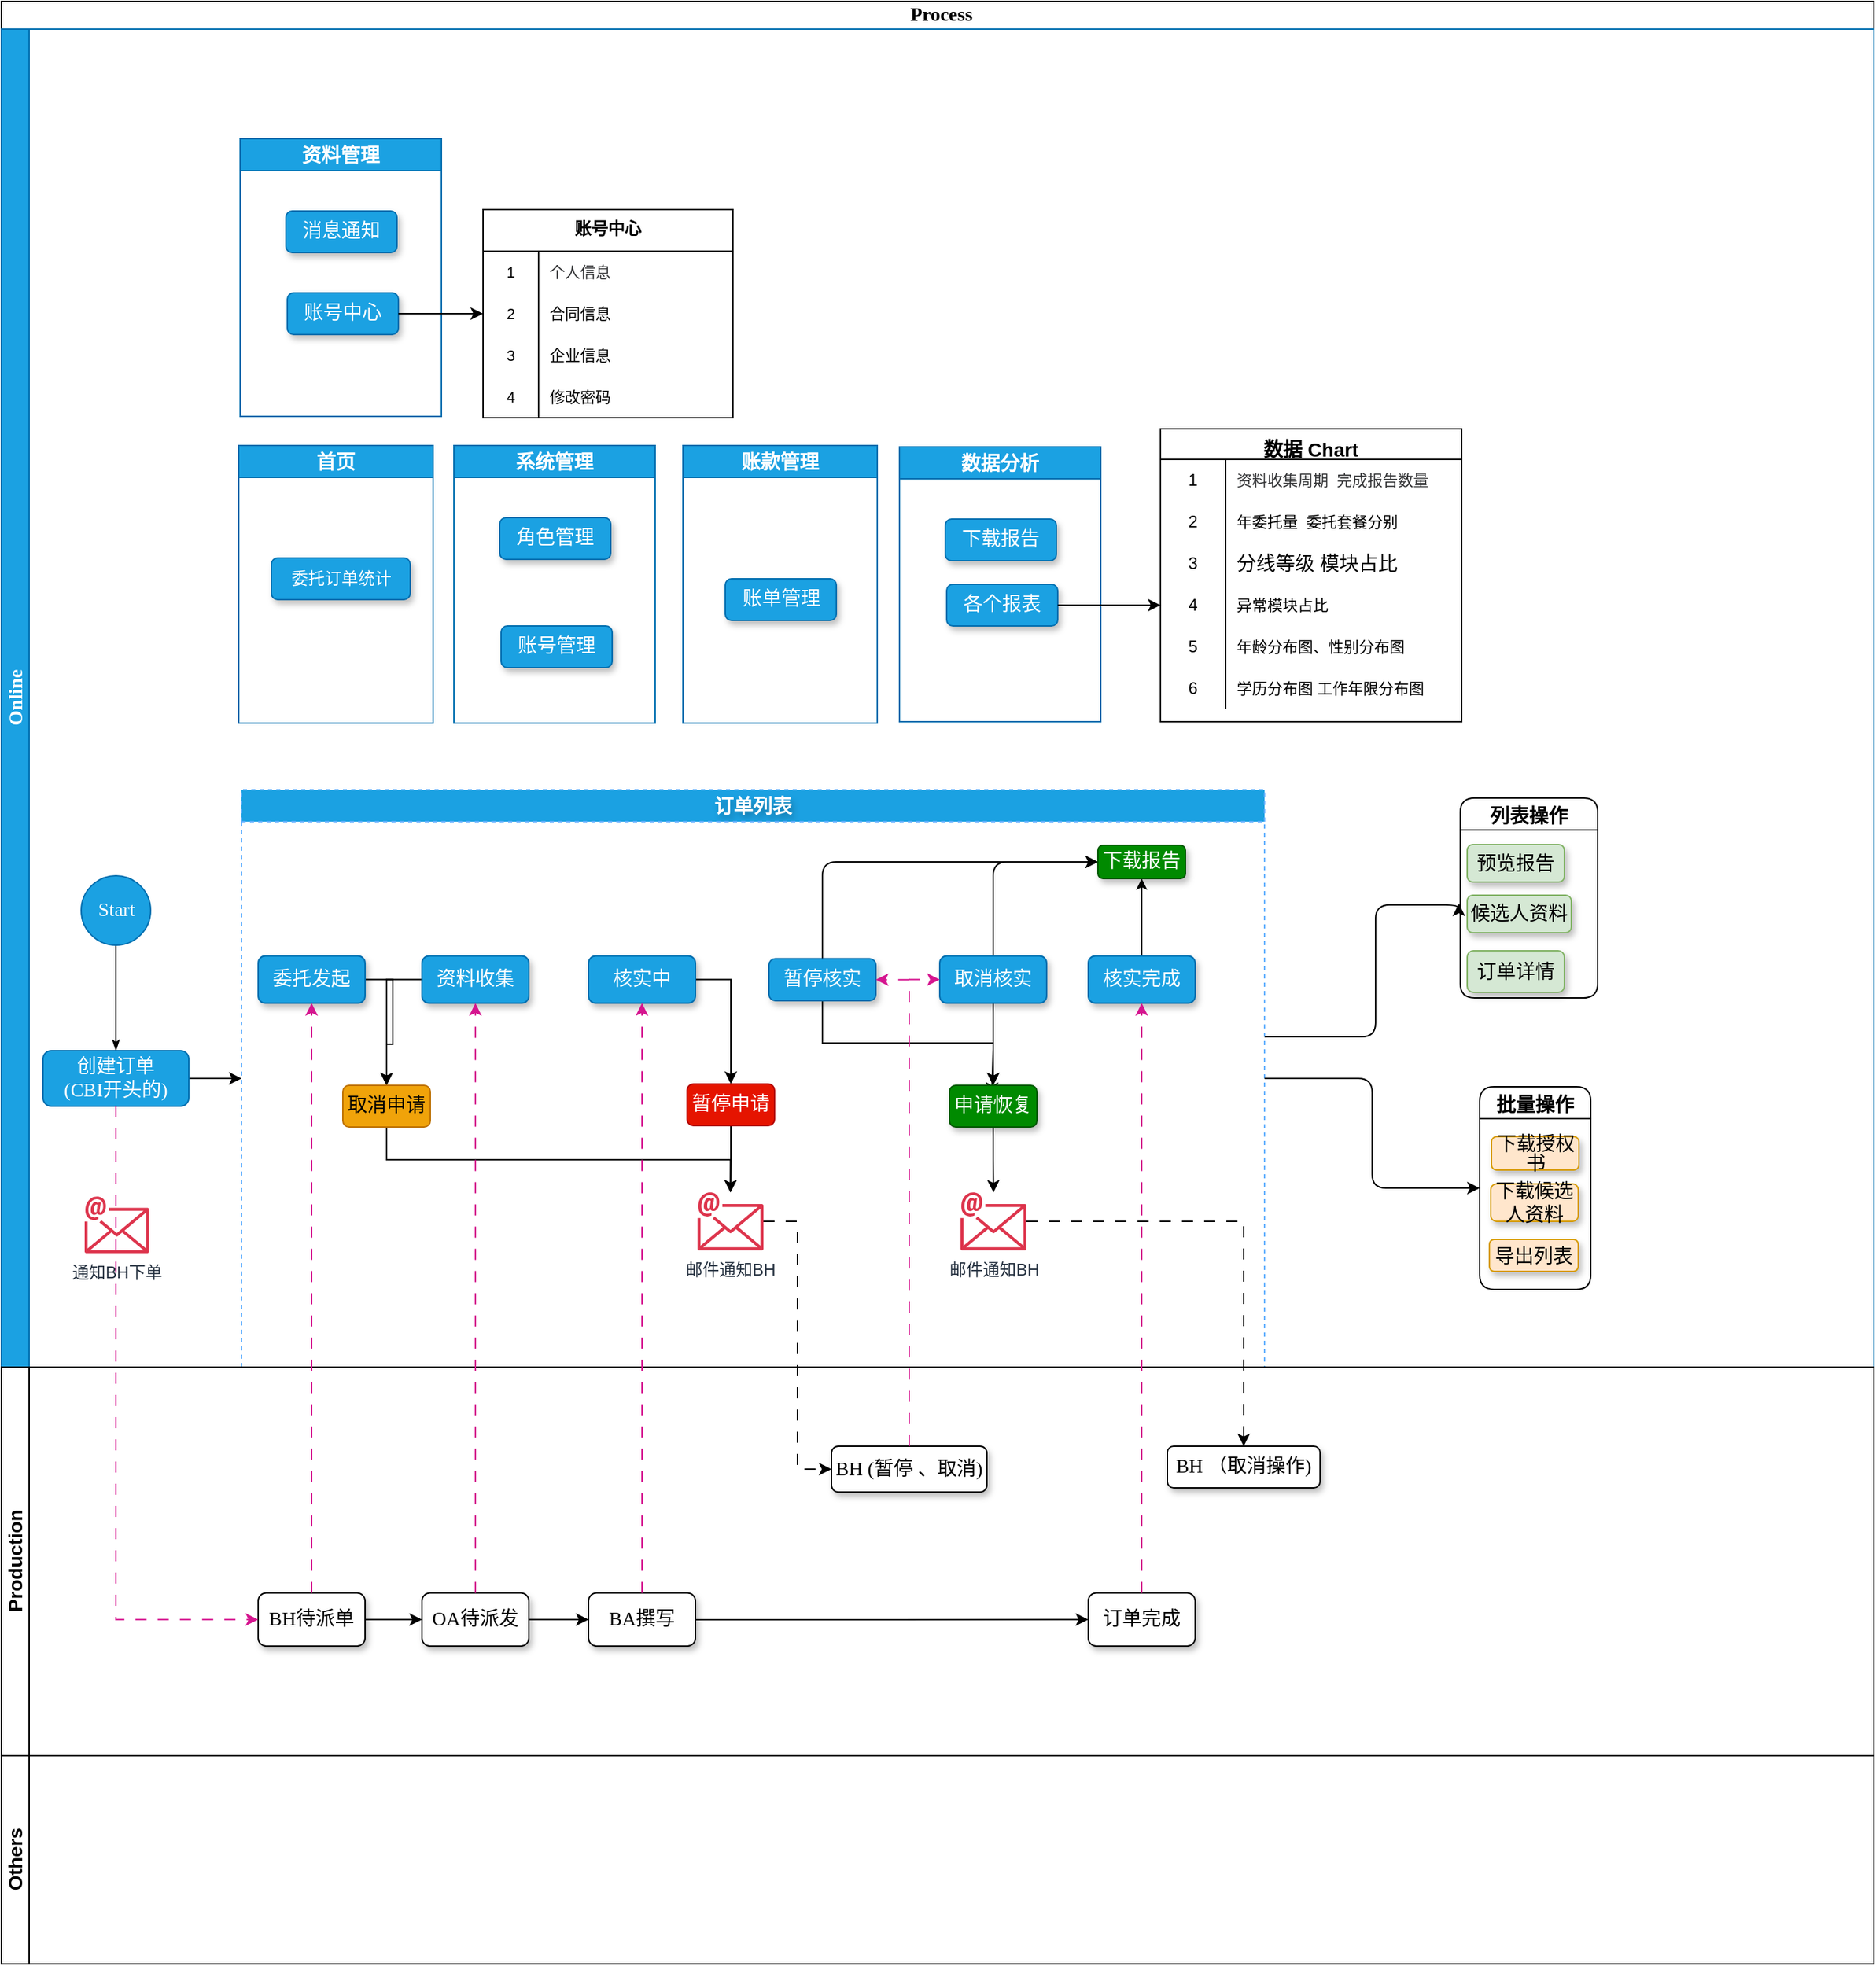 <mxfile version="24.7.7">
  <diagram name="Page-1" id="c7488fd3-1785-93aa-aadb-54a6760d102a">
    <mxGraphModel dx="2526" dy="749" grid="1" gridSize="10" guides="1" tooltips="1" connect="1" arrows="1" fold="1" page="1" pageScale="1" pageWidth="1100" pageHeight="850" background="none" math="0" shadow="0">
      <root>
        <mxCell id="0" />
        <mxCell id="1" parent="0" />
        <mxCell id="2b4e8129b02d487f-1" value="&amp;nbsp;Process" style="swimlane;html=1;childLayout=stackLayout;horizontal=1;startSize=20;horizontalStack=0;rounded=0;shadow=0;labelBackgroundColor=default;strokeWidth=1;fontFamily=Verdana;fontSize=14;align=center;arcSize=17;" parent="1" vertex="1">
          <mxGeometry x="-10" y="60" width="1349" height="1414" as="geometry" />
        </mxCell>
        <mxCell id="2b4e8129b02d487f-2" value="&lt;font face=&quot;Verdana&quot; style=&quot;font-size: 14px;&quot;&gt;&lt;b style=&quot;font-size: 14px;&quot;&gt;Online&lt;/b&gt;&lt;/font&gt;" style="swimlane;html=1;startSize=20;horizontal=0;fontSize=14;fontStyle=0;fillColor=#1ba1e2;strokeColor=#006EAF;fontColor=#ffffff;fillStyle=auto;rounded=0;" parent="2b4e8129b02d487f-1" vertex="1">
          <mxGeometry y="20" width="1349" height="964" as="geometry">
            <mxRectangle y="20" width="1349" height="30" as="alternateBounds" />
          </mxGeometry>
        </mxCell>
        <mxCell id="Jwhx34OBtB9swdhGf9xD-125" value="&lt;p style=&quot;line-height: 100%; font-size: 14px;&quot;&gt;列表操作&lt;/p&gt;" style="swimlane;whiteSpace=wrap;html=1;rounded=1;shadow=0;fontSize=14;" vertex="1" parent="2b4e8129b02d487f-2">
          <mxGeometry x="1051" y="554" width="99" height="144" as="geometry" />
        </mxCell>
        <mxCell id="Jwhx34OBtB9swdhGf9xD-112" value="&lt;p style=&quot;line-height: 110%; font-size: 14px;&quot;&gt;预览报告&lt;/p&gt;" style="rounded=1;whiteSpace=wrap;html=1;shadow=1;labelBackgroundColor=none;strokeWidth=1;fontFamily=Verdana;fontSize=14;align=center;fillColor=#d5e8d4;strokeColor=#82b366;" vertex="1" parent="Jwhx34OBtB9swdhGf9xD-125">
          <mxGeometry x="5" y="33.5" width="70" height="27" as="geometry" />
        </mxCell>
        <mxCell id="Jwhx34OBtB9swdhGf9xD-114" value="候选人资料" style="rounded=1;whiteSpace=wrap;html=1;shadow=1;labelBackgroundColor=none;strokeWidth=1;fontFamily=Verdana;fontSize=14;align=center;fillColor=#d5e8d4;strokeColor=#82b366;" vertex="1" parent="Jwhx34OBtB9swdhGf9xD-125">
          <mxGeometry x="5" y="70" width="75" height="27" as="geometry" />
        </mxCell>
        <mxCell id="Jwhx34OBtB9swdhGf9xD-115" value="&lt;p style=&quot;line-height: 100%; font-size: 14px;&quot;&gt;订单详情&lt;/p&gt;" style="rounded=1;whiteSpace=wrap;html=1;shadow=1;labelBackgroundColor=none;strokeWidth=1;fontFamily=Verdana;fontSize=14;align=center;fillColor=#d5e8d4;strokeColor=#82b366;" vertex="1" parent="Jwhx34OBtB9swdhGf9xD-125">
          <mxGeometry x="5" y="110" width="70" height="30" as="geometry" />
        </mxCell>
        <mxCell id="2b4e8129b02d487f-18" style="edgeStyle=orthogonalEdgeStyle;rounded=0;html=1;labelBackgroundColor=none;startArrow=none;startFill=0;startSize=5;endArrow=classicThin;endFill=1;endSize=5;jettySize=auto;orthogonalLoop=1;strokeWidth=1;fontFamily=Verdana;fontSize=14;" parent="2b4e8129b02d487f-2" source="2b4e8129b02d487f-5" target="2b4e8129b02d487f-6" edge="1">
          <mxGeometry relative="1" as="geometry" />
        </mxCell>
        <mxCell id="2b4e8129b02d487f-5" value="&lt;font style=&quot;font-size: 14px;&quot;&gt;Start&lt;/font&gt;" style="ellipse;whiteSpace=wrap;html=1;rounded=0;shadow=0;labelBackgroundColor=none;strokeWidth=1;fontFamily=Verdana;fontSize=14;align=center;fillColor=#1ba1e2;fontColor=#ffffff;strokeColor=#006EAF;" parent="2b4e8129b02d487f-2" vertex="1">
          <mxGeometry x="57.5" y="610" width="50" height="50" as="geometry" />
        </mxCell>
        <mxCell id="Jwhx34OBtB9swdhGf9xD-63" value="" style="edgeStyle=orthogonalEdgeStyle;rounded=0;orthogonalLoop=1;jettySize=auto;html=1;entryX=0;entryY=0.5;entryDx=0;entryDy=0;fontSize=14;" edge="1" parent="2b4e8129b02d487f-2" source="2b4e8129b02d487f-6" target="Jwhx34OBtB9swdhGf9xD-15">
          <mxGeometry relative="1" as="geometry" />
        </mxCell>
        <mxCell id="2b4e8129b02d487f-6" value="&lt;font style=&quot;font-size: 14px;&quot;&gt;创建订单&lt;br style=&quot;font-size: 14px;&quot;&gt;(CBI开头的)&lt;/font&gt;" style="rounded=1;whiteSpace=wrap;html=1;shadow=0;labelBackgroundColor=none;strokeWidth=1;fontFamily=Verdana;fontSize=14;align=center;direction=south;fillColor=#1ba1e2;fontColor=#ffffff;strokeColor=#006EAF;" parent="2b4e8129b02d487f-2" vertex="1">
          <mxGeometry x="30" y="736" width="105" height="40" as="geometry" />
        </mxCell>
        <mxCell id="Jwhx34OBtB9swdhGf9xD-369" style="edgeStyle=orthogonalEdgeStyle;rounded=1;orthogonalLoop=1;jettySize=auto;html=1;curved=0;" edge="1" parent="2b4e8129b02d487f-2" source="Jwhx34OBtB9swdhGf9xD-15">
          <mxGeometry relative="1" as="geometry">
            <mxPoint x="1050" y="630" as="targetPoint" />
            <Array as="points">
              <mxPoint x="990" y="726" />
              <mxPoint x="990" y="631" />
            </Array>
          </mxGeometry>
        </mxCell>
        <mxCell id="Jwhx34OBtB9swdhGf9xD-217" value="系统管理" style="swimlane;whiteSpace=wrap;html=1;fontSize=14;direction=east;fillColor=#1ba1e2;fontColor=#ffffff;strokeColor=#006EAF;" vertex="1" parent="2b4e8129b02d487f-2">
          <mxGeometry x="326" y="300" width="145" height="200" as="geometry" />
        </mxCell>
        <mxCell id="Jwhx34OBtB9swdhGf9xD-256" value="角色管理" style="rounded=1;whiteSpace=wrap;html=1;shadow=1;labelBackgroundColor=none;strokeWidth=1;fontFamily=Verdana;fontSize=14;align=center;fillColor=#1ba1e2;fontColor=#ffffff;strokeColor=#006EAF;" vertex="1" parent="Jwhx34OBtB9swdhGf9xD-217">
          <mxGeometry x="33" y="52" width="80" height="30" as="geometry" />
        </mxCell>
        <mxCell id="Jwhx34OBtB9swdhGf9xD-257" value="账号管理" style="rounded=1;whiteSpace=wrap;html=1;shadow=1;labelBackgroundColor=none;strokeWidth=1;fontFamily=Verdana;fontSize=14;align=center;fillColor=#1ba1e2;fontColor=#ffffff;strokeColor=#006EAF;" vertex="1" parent="Jwhx34OBtB9swdhGf9xD-217">
          <mxGeometry x="34" y="130" width="80" height="30" as="geometry" />
        </mxCell>
        <mxCell id="Jwhx34OBtB9swdhGf9xD-258" value="账款管理" style="swimlane;whiteSpace=wrap;html=1;startSize=23;fontSize=14;direction=east;fillColor=#1ba1e2;fontColor=#ffffff;strokeColor=#006EAF;" vertex="1" parent="2b4e8129b02d487f-2">
          <mxGeometry x="491" y="300" width="140" height="200" as="geometry" />
        </mxCell>
        <mxCell id="Jwhx34OBtB9swdhGf9xD-259" value="账单管理" style="rounded=1;whiteSpace=wrap;html=1;shadow=1;labelBackgroundColor=none;strokeWidth=1;fontFamily=Verdana;fontSize=14;align=center;fillColor=#1ba1e2;fontColor=#ffffff;strokeColor=#006EAF;" vertex="1" parent="Jwhx34OBtB9swdhGf9xD-258">
          <mxGeometry x="30.5" y="96" width="80" height="30" as="geometry" />
        </mxCell>
        <mxCell id="Jwhx34OBtB9swdhGf9xD-261" value="资料管理" style="swimlane;whiteSpace=wrap;html=1;fontSize=14;fillColor=#1ba1e2;fontColor=#ffffff;strokeColor=#006EAF;" vertex="1" parent="2b4e8129b02d487f-2">
          <mxGeometry x="172" y="79" width="145" height="200" as="geometry" />
        </mxCell>
        <mxCell id="Jwhx34OBtB9swdhGf9xD-262" value="消息通知" style="rounded=1;whiteSpace=wrap;html=1;shadow=1;labelBackgroundColor=none;strokeWidth=1;fontFamily=Verdana;fontSize=14;align=center;fillColor=#1ba1e2;fontColor=#ffffff;strokeColor=#006EAF;" vertex="1" parent="Jwhx34OBtB9swdhGf9xD-261">
          <mxGeometry x="33" y="52" width="80" height="30" as="geometry" />
        </mxCell>
        <mxCell id="Jwhx34OBtB9swdhGf9xD-263" value="账号中心" style="rounded=1;whiteSpace=wrap;html=1;shadow=1;labelBackgroundColor=none;strokeWidth=1;fontFamily=Verdana;fontSize=14;align=center;fillColor=#1ba1e2;fontColor=#ffffff;strokeColor=#006EAF;" vertex="1" parent="Jwhx34OBtB9swdhGf9xD-261">
          <mxGeometry x="34" y="111" width="80" height="30" as="geometry" />
        </mxCell>
        <mxCell id="Jwhx34OBtB9swdhGf9xD-264" value="账号中心" style="shape=table;startSize=30;container=1;collapsible=0;childLayout=tableLayout;fixedRows=1;rowLines=0;strokeColor=default;horizontal=1;verticalAlign=top;align=center;fontSize=12;fontStyle=1" vertex="1" parent="2b4e8129b02d487f-2">
          <mxGeometry x="347" y="130" width="180" height="150" as="geometry" />
        </mxCell>
        <mxCell id="Jwhx34OBtB9swdhGf9xD-265" value="" style="shape=tableRow;horizontal=0;startSize=0;swimlaneHead=0;swimlaneBody=0;top=0;left=0;bottom=0;right=0;collapsible=0;dropTarget=0;fillColor=none;points=[[0,0.5],[1,0.5]];portConstraint=eastwest;strokeColor=inherit;fontSize=14;" vertex="1" parent="Jwhx34OBtB9swdhGf9xD-264">
          <mxGeometry y="30" width="180" height="30" as="geometry" />
        </mxCell>
        <mxCell id="Jwhx34OBtB9swdhGf9xD-266" value="1" style="shape=partialRectangle;html=1;whiteSpace=wrap;connectable=0;fillColor=none;top=0;left=0;bottom=0;right=0;overflow=hidden;pointerEvents=1;strokeColor=inherit;fontSize=11;" vertex="1" parent="Jwhx34OBtB9swdhGf9xD-265">
          <mxGeometry width="40" height="30" as="geometry">
            <mxRectangle width="40" height="30" as="alternateBounds" />
          </mxGeometry>
        </mxCell>
        <mxCell id="Jwhx34OBtB9swdhGf9xD-267" value="&lt;div style=&quot;font-size: 11px;&quot;&gt;&lt;span style=&quot;color: rgb(48, 49, 51); font-family: &amp;quot;Helvetica Neue&amp;quot;, Helvetica, &amp;quot;PingFang SC&amp;quot;, &amp;quot;Hiragino Sans GB&amp;quot;, &amp;quot;Microsoft YaHei&amp;quot;, Arial, sans-serif; font-size: 11px; text-wrap: nowrap; background-color: initial;&quot;&gt;个人信息&lt;/span&gt;&lt;br style=&quot;font-size: 11px;&quot;&gt;&lt;/div&gt;" style="shape=partialRectangle;html=1;whiteSpace=wrap;connectable=0;fillColor=none;top=0;left=0;bottom=0;right=0;align=left;spacingLeft=6;overflow=hidden;strokeColor=inherit;fontSize=11;" vertex="1" parent="Jwhx34OBtB9swdhGf9xD-265">
          <mxGeometry x="40" width="140" height="30" as="geometry">
            <mxRectangle width="140" height="30" as="alternateBounds" />
          </mxGeometry>
        </mxCell>
        <mxCell id="Jwhx34OBtB9swdhGf9xD-268" value="" style="shape=tableRow;horizontal=0;startSize=0;swimlaneHead=0;swimlaneBody=0;top=0;left=0;bottom=0;right=0;collapsible=0;dropTarget=0;fillColor=none;points=[[0,0.5],[1,0.5]];portConstraint=eastwest;strokeColor=inherit;fontSize=14;" vertex="1" parent="Jwhx34OBtB9swdhGf9xD-264">
          <mxGeometry y="60" width="180" height="30" as="geometry" />
        </mxCell>
        <mxCell id="Jwhx34OBtB9swdhGf9xD-269" value="2" style="shape=partialRectangle;html=1;whiteSpace=wrap;connectable=0;fillColor=none;top=0;left=0;bottom=0;right=0;overflow=hidden;strokeColor=inherit;fontSize=11;" vertex="1" parent="Jwhx34OBtB9swdhGf9xD-268">
          <mxGeometry width="40" height="30" as="geometry">
            <mxRectangle width="40" height="30" as="alternateBounds" />
          </mxGeometry>
        </mxCell>
        <mxCell id="Jwhx34OBtB9swdhGf9xD-270" value="合同信息" style="shape=partialRectangle;html=1;whiteSpace=wrap;connectable=0;fillColor=none;top=0;left=0;bottom=0;right=0;align=left;spacingLeft=6;overflow=hidden;strokeColor=inherit;fontSize=11;" vertex="1" parent="Jwhx34OBtB9swdhGf9xD-268">
          <mxGeometry x="40" width="140" height="30" as="geometry">
            <mxRectangle width="140" height="30" as="alternateBounds" />
          </mxGeometry>
        </mxCell>
        <mxCell id="Jwhx34OBtB9swdhGf9xD-271" value="" style="shape=tableRow;horizontal=0;startSize=0;swimlaneHead=0;swimlaneBody=0;top=0;left=0;bottom=0;right=0;collapsible=0;dropTarget=0;fillColor=none;points=[[0,0.5],[1,0.5]];portConstraint=eastwest;strokeColor=inherit;fontSize=14;" vertex="1" parent="Jwhx34OBtB9swdhGf9xD-264">
          <mxGeometry y="90" width="180" height="30" as="geometry" />
        </mxCell>
        <mxCell id="Jwhx34OBtB9swdhGf9xD-272" value="3" style="shape=partialRectangle;html=1;whiteSpace=wrap;connectable=0;fillColor=none;top=0;left=0;bottom=0;right=0;overflow=hidden;strokeColor=inherit;fontSize=11;" vertex="1" parent="Jwhx34OBtB9swdhGf9xD-271">
          <mxGeometry width="40" height="30" as="geometry">
            <mxRectangle width="40" height="30" as="alternateBounds" />
          </mxGeometry>
        </mxCell>
        <mxCell id="Jwhx34OBtB9swdhGf9xD-273" value="企业信息" style="shape=partialRectangle;html=1;whiteSpace=wrap;connectable=0;fillColor=none;top=0;left=0;bottom=0;right=0;align=left;spacingLeft=6;overflow=hidden;strokeColor=inherit;fontSize=11;" vertex="1" parent="Jwhx34OBtB9swdhGf9xD-271">
          <mxGeometry x="40" width="140" height="30" as="geometry">
            <mxRectangle width="140" height="30" as="alternateBounds" />
          </mxGeometry>
        </mxCell>
        <mxCell id="Jwhx34OBtB9swdhGf9xD-329" style="shape=tableRow;horizontal=0;startSize=0;swimlaneHead=0;swimlaneBody=0;top=0;left=0;bottom=0;right=0;collapsible=0;dropTarget=0;fillColor=none;points=[[0,0.5],[1,0.5]];portConstraint=eastwest;strokeColor=inherit;fontSize=14;" vertex="1" parent="Jwhx34OBtB9swdhGf9xD-264">
          <mxGeometry y="120" width="180" height="30" as="geometry" />
        </mxCell>
        <mxCell id="Jwhx34OBtB9swdhGf9xD-330" value="4" style="shape=partialRectangle;html=1;whiteSpace=wrap;connectable=0;fillColor=none;top=0;left=0;bottom=0;right=0;overflow=hidden;strokeColor=inherit;fontSize=11;" vertex="1" parent="Jwhx34OBtB9swdhGf9xD-329">
          <mxGeometry width="40" height="30" as="geometry">
            <mxRectangle width="40" height="30" as="alternateBounds" />
          </mxGeometry>
        </mxCell>
        <mxCell id="Jwhx34OBtB9swdhGf9xD-331" value="修改密码" style="shape=partialRectangle;html=1;whiteSpace=wrap;connectable=0;fillColor=none;top=0;left=0;bottom=0;right=0;align=left;spacingLeft=6;overflow=hidden;strokeColor=inherit;fontSize=11;" vertex="1" parent="Jwhx34OBtB9swdhGf9xD-329">
          <mxGeometry x="40" width="140" height="30" as="geometry">
            <mxRectangle width="140" height="30" as="alternateBounds" />
          </mxGeometry>
        </mxCell>
        <mxCell id="Jwhx34OBtB9swdhGf9xD-332" style="edgeStyle=orthogonalEdgeStyle;rounded=0;orthogonalLoop=1;jettySize=auto;html=1;entryX=0;entryY=0.5;entryDx=0;entryDy=0;" edge="1" parent="2b4e8129b02d487f-2" source="Jwhx34OBtB9swdhGf9xD-263" target="Jwhx34OBtB9swdhGf9xD-268">
          <mxGeometry relative="1" as="geometry" />
        </mxCell>
        <mxCell id="Jwhx34OBtB9swdhGf9xD-371" value="首页" style="swimlane;whiteSpace=wrap;html=1;startSize=23;fontSize=14;direction=east;fillColor=#1ba1e2;fontColor=#ffffff;strokeColor=#006EAF;" vertex="1" parent="2b4e8129b02d487f-2">
          <mxGeometry x="171" y="300" width="140" height="200" as="geometry" />
        </mxCell>
        <mxCell id="Jwhx34OBtB9swdhGf9xD-372" value="委托订单统计" style="rounded=1;whiteSpace=wrap;html=1;shadow=1;labelBackgroundColor=none;strokeWidth=1;fontFamily=Verdana;fontSize=12;align=center;fillColor=#1ba1e2;fontColor=#ffffff;strokeColor=#006EAF;" vertex="1" parent="Jwhx34OBtB9swdhGf9xD-371">
          <mxGeometry x="23.5" y="81" width="100" height="30" as="geometry" />
        </mxCell>
        <mxCell id="Jwhx34OBtB9swdhGf9xD-398" value="通知BH下单" style="sketch=0;outlineConnect=0;fontColor=#232F3E;gradientColor=none;fillColor=#DD344C;strokeColor=none;dashed=0;verticalLabelPosition=bottom;verticalAlign=top;align=center;html=1;fontSize=12;fontStyle=0;aspect=fixed;shape=mxgraph.aws4.email;" vertex="1" parent="2b4e8129b02d487f-2">
          <mxGeometry x="60" y="841" width="46.35" height="41" as="geometry" />
        </mxCell>
        <mxCell id="Jwhx34OBtB9swdhGf9xD-15" value="订单列表" style="swimlane;whiteSpace=wrap;fillColor=#1ba1e2;strokeColor=#66B2FF;fontColor=#ffffff;labelBackgroundColor=none;textShadow=1;html=1;perimeterSpacing=0;fontSize=14;swimlaneFillColor=default;dashed=1;" vertex="1" parent="2b4e8129b02d487f-2">
          <mxGeometry x="173" y="548" width="737" height="416" as="geometry" />
        </mxCell>
        <mxCell id="Jwhx34OBtB9swdhGf9xD-177" style="edgeStyle=orthogonalEdgeStyle;rounded=0;orthogonalLoop=1;jettySize=auto;html=1;entryX=0.5;entryY=0;entryDx=0;entryDy=0;exitX=1;exitY=0.5;exitDx=0;exitDy=0;fontSize=14;" edge="1" parent="Jwhx34OBtB9swdhGf9xD-15" source="2b4e8129b02d487f-7" target="Jwhx34OBtB9swdhGf9xD-129">
          <mxGeometry relative="1" as="geometry" />
        </mxCell>
        <mxCell id="2b4e8129b02d487f-7" value="&lt;font style=&quot;font-size: 14px;&quot;&gt;委托发起&lt;/font&gt;" style="rounded=1;whiteSpace=wrap;html=1;shadow=1;labelBackgroundColor=none;strokeWidth=1;fontFamily=Verdana;fontSize=14;align=center;fillColor=#1ba1e2;fontColor=#ffffff;strokeColor=#006EAF;" parent="Jwhx34OBtB9swdhGf9xD-15" vertex="1">
          <mxGeometry x="12" y="119.75" width="77" height="34" as="geometry" />
        </mxCell>
        <mxCell id="Jwhx34OBtB9swdhGf9xD-178" style="edgeStyle=orthogonalEdgeStyle;rounded=0;orthogonalLoop=1;jettySize=auto;html=1;exitX=0;exitY=0.5;exitDx=0;exitDy=0;entryX=0.5;entryY=0;entryDx=0;entryDy=0;fontSize=14;" edge="1" parent="Jwhx34OBtB9swdhGf9xD-15" source="Jwhx34OBtB9swdhGf9xD-79" target="Jwhx34OBtB9swdhGf9xD-129">
          <mxGeometry relative="1" as="geometry">
            <mxPoint x="277" y="50" as="targetPoint" />
          </mxGeometry>
        </mxCell>
        <mxCell id="Jwhx34OBtB9swdhGf9xD-79" value="资料收集" style="rounded=1;whiteSpace=wrap;html=1;shadow=1;labelBackgroundColor=none;strokeWidth=1;fontFamily=Verdana;fontSize=14;align=center;fillColor=#1ba1e2;fontColor=#ffffff;strokeColor=#006EAF;" vertex="1" parent="Jwhx34OBtB9swdhGf9xD-15">
          <mxGeometry x="130" y="119.75" width="77" height="34" as="geometry" />
        </mxCell>
        <mxCell id="Jwhx34OBtB9swdhGf9xD-209" style="edgeStyle=orthogonalEdgeStyle;rounded=0;orthogonalLoop=1;jettySize=auto;html=1;exitX=1;exitY=0.5;exitDx=0;exitDy=0;fontSize=14;" edge="1" parent="Jwhx34OBtB9swdhGf9xD-15" source="Jwhx34OBtB9swdhGf9xD-80" target="Jwhx34OBtB9swdhGf9xD-147">
          <mxGeometry relative="1" as="geometry" />
        </mxCell>
        <mxCell id="Jwhx34OBtB9swdhGf9xD-80" value="核实中" style="rounded=1;whiteSpace=wrap;html=1;shadow=1;labelBackgroundColor=none;strokeWidth=1;fontFamily=Verdana;fontSize=14;align=center;fillColor=#1ba1e2;fontColor=#ffffff;strokeColor=#006EAF;" vertex="1" parent="Jwhx34OBtB9swdhGf9xD-15">
          <mxGeometry x="250" y="119.75" width="77" height="34" as="geometry" />
        </mxCell>
        <mxCell id="Jwhx34OBtB9swdhGf9xD-187" style="edgeStyle=orthogonalEdgeStyle;rounded=1;orthogonalLoop=1;jettySize=auto;html=1;entryX=0;entryY=0.5;entryDx=0;entryDy=0;curved=0;exitX=0.5;exitY=0;exitDx=0;exitDy=0;fontSize=14;" edge="1" parent="Jwhx34OBtB9swdhGf9xD-15" source="Jwhx34OBtB9swdhGf9xD-81" target="Jwhx34OBtB9swdhGf9xD-183">
          <mxGeometry relative="1" as="geometry">
            <mxPoint x="407" y="60" as="sourcePoint" />
          </mxGeometry>
        </mxCell>
        <mxCell id="Jwhx34OBtB9swdhGf9xD-191" style="edgeStyle=orthogonalEdgeStyle;rounded=0;orthogonalLoop=1;jettySize=auto;html=1;entryX=0.5;entryY=0;entryDx=0;entryDy=0;exitX=0.5;exitY=1;exitDx=0;exitDy=0;fontSize=14;" edge="1" parent="Jwhx34OBtB9swdhGf9xD-15" source="Jwhx34OBtB9swdhGf9xD-81" target="Jwhx34OBtB9swdhGf9xD-210">
          <mxGeometry relative="1" as="geometry">
            <mxPoint x="540.5" y="220" as="targetPoint" />
          </mxGeometry>
        </mxCell>
        <mxCell id="Jwhx34OBtB9swdhGf9xD-81" value="暂停核实" style="rounded=1;whiteSpace=wrap;html=1;shadow=1;labelBackgroundColor=none;strokeWidth=1;fontFamily=Verdana;fontSize=14;align=center;fillColor=#1ba1e2;fontColor=#ffffff;strokeColor=#006EAF;" vertex="1" parent="Jwhx34OBtB9swdhGf9xD-15">
          <mxGeometry x="380" y="121.75" width="77" height="30.25" as="geometry" />
        </mxCell>
        <mxCell id="Jwhx34OBtB9swdhGf9xD-186" style="edgeStyle=orthogonalEdgeStyle;rounded=1;orthogonalLoop=1;jettySize=auto;html=1;entryX=0;entryY=0.5;entryDx=0;entryDy=0;exitX=0.5;exitY=0;exitDx=0;exitDy=0;curved=0;fontSize=14;" edge="1" parent="Jwhx34OBtB9swdhGf9xD-15" source="Jwhx34OBtB9swdhGf9xD-82" target="Jwhx34OBtB9swdhGf9xD-183">
          <mxGeometry relative="1" as="geometry" />
        </mxCell>
        <mxCell id="Jwhx34OBtB9swdhGf9xD-194" style="edgeStyle=orthogonalEdgeStyle;rounded=0;orthogonalLoop=1;jettySize=auto;html=1;fontSize=14;" edge="1" parent="Jwhx34OBtB9swdhGf9xD-15" source="Jwhx34OBtB9swdhGf9xD-82">
          <mxGeometry relative="1" as="geometry">
            <mxPoint x="540.5" y="220" as="targetPoint" />
          </mxGeometry>
        </mxCell>
        <mxCell id="Jwhx34OBtB9swdhGf9xD-214" style="edgeStyle=orthogonalEdgeStyle;rounded=0;orthogonalLoop=1;jettySize=auto;html=1;entryX=0.5;entryY=0;entryDx=0;entryDy=0;fontSize=14;" edge="1" parent="Jwhx34OBtB9swdhGf9xD-15" source="Jwhx34OBtB9swdhGf9xD-82" target="Jwhx34OBtB9swdhGf9xD-210">
          <mxGeometry relative="1" as="geometry" />
        </mxCell>
        <mxCell id="Jwhx34OBtB9swdhGf9xD-82" value="取消核实" style="rounded=1;whiteSpace=wrap;html=1;shadow=1;labelBackgroundColor=none;strokeWidth=1;fontFamily=Verdana;fontSize=14;align=center;fillColor=#1ba1e2;fontColor=#ffffff;strokeColor=#006EAF;" vertex="1" parent="Jwhx34OBtB9swdhGf9xD-15">
          <mxGeometry x="503" y="119.75" width="77" height="34" as="geometry" />
        </mxCell>
        <mxCell id="Jwhx34OBtB9swdhGf9xD-184" value="" style="edgeStyle=orthogonalEdgeStyle;rounded=0;orthogonalLoop=1;jettySize=auto;html=1;endSize=5;startSize=5;fontSize=14;" edge="1" parent="Jwhx34OBtB9swdhGf9xD-15" source="Jwhx34OBtB9swdhGf9xD-83" target="Jwhx34OBtB9swdhGf9xD-183">
          <mxGeometry relative="1" as="geometry" />
        </mxCell>
        <mxCell id="Jwhx34OBtB9swdhGf9xD-83" value="核实完成" style="rounded=1;whiteSpace=wrap;html=1;shadow=1;labelBackgroundColor=none;strokeWidth=1;fontFamily=Verdana;fontSize=14;align=center;fillColor=#1ba1e2;fontColor=#ffffff;strokeColor=#006EAF;" vertex="1" parent="Jwhx34OBtB9swdhGf9xD-15">
          <mxGeometry x="610" y="119.75" width="77" height="34" as="geometry" />
        </mxCell>
        <mxCell id="Jwhx34OBtB9swdhGf9xD-396" style="edgeStyle=orthogonalEdgeStyle;rounded=0;orthogonalLoop=1;jettySize=auto;html=1;exitX=0.5;exitY=1;exitDx=0;exitDy=0;" edge="1" parent="Jwhx34OBtB9swdhGf9xD-15" source="Jwhx34OBtB9swdhGf9xD-129" target="Jwhx34OBtB9swdhGf9xD-393">
          <mxGeometry relative="1" as="geometry" />
        </mxCell>
        <mxCell id="Jwhx34OBtB9swdhGf9xD-129" value="取消申请" style="rounded=1;whiteSpace=wrap;html=1;shadow=0;labelBackgroundColor=none;strokeWidth=1;fontFamily=Verdana;fontSize=14;align=center;glass=0;fillColor=#f0a30a;fontColor=#000000;strokeColor=#BD7000;" vertex="1" parent="Jwhx34OBtB9swdhGf9xD-15">
          <mxGeometry x="73" y="213" width="63" height="30" as="geometry" />
        </mxCell>
        <mxCell id="Jwhx34OBtB9swdhGf9xD-395" style="edgeStyle=orthogonalEdgeStyle;rounded=0;orthogonalLoop=1;jettySize=auto;html=1;" edge="1" parent="Jwhx34OBtB9swdhGf9xD-15" source="Jwhx34OBtB9swdhGf9xD-147" target="Jwhx34OBtB9swdhGf9xD-393">
          <mxGeometry relative="1" as="geometry" />
        </mxCell>
        <mxCell id="Jwhx34OBtB9swdhGf9xD-147" value="暂停申请" style="rounded=1;whiteSpace=wrap;html=1;shadow=0;labelBackgroundColor=none;strokeWidth=1;fontFamily=Verdana;fontSize=14;align=center;fillColor=#e51400;fontColor=#ffffff;strokeColor=#B20000;" vertex="1" parent="Jwhx34OBtB9swdhGf9xD-15">
          <mxGeometry x="321" y="212" width="63" height="30" as="geometry" />
        </mxCell>
        <mxCell id="Jwhx34OBtB9swdhGf9xD-183" value="下载报告" style="rounded=1;whiteSpace=wrap;html=1;shadow=1;labelBackgroundColor=none;strokeWidth=1;fontFamily=Verdana;fontSize=14;align=center;fillColor=#008a00;strokeColor=#005700;fontColor=#ffffff;" vertex="1" parent="Jwhx34OBtB9swdhGf9xD-15">
          <mxGeometry x="617" y="40" width="63" height="24" as="geometry" />
        </mxCell>
        <mxCell id="Jwhx34OBtB9swdhGf9xD-212" value="" style="edgeStyle=orthogonalEdgeStyle;rounded=0;orthogonalLoop=1;jettySize=auto;html=1;fontSize=14;" edge="1" parent="Jwhx34OBtB9swdhGf9xD-15" source="Jwhx34OBtB9swdhGf9xD-210" target="Jwhx34OBtB9swdhGf9xD-386">
          <mxGeometry relative="1" as="geometry">
            <mxPoint x="541.5" y="306" as="targetPoint" />
          </mxGeometry>
        </mxCell>
        <mxCell id="Jwhx34OBtB9swdhGf9xD-210" value="申请恢复" style="rounded=1;whiteSpace=wrap;html=1;shadow=1;labelBackgroundColor=none;strokeWidth=1;fontFamily=Verdana;fontSize=14;align=center;fillColor=#008a00;strokeColor=#005700;fontColor=#ffffff;" vertex="1" parent="Jwhx34OBtB9swdhGf9xD-15">
          <mxGeometry x="510" y="213" width="63" height="30" as="geometry" />
        </mxCell>
        <mxCell id="Jwhx34OBtB9swdhGf9xD-386" value="邮件通知BH" style="sketch=0;outlineConnect=0;fontColor=#232F3E;gradientColor=none;fillColor=#DD344C;strokeColor=none;dashed=0;verticalLabelPosition=bottom;verticalAlign=top;align=center;html=1;fontSize=12;fontStyle=0;aspect=fixed;shape=mxgraph.aws4.email;" vertex="1" parent="Jwhx34OBtB9swdhGf9xD-15">
          <mxGeometry x="518" y="290" width="47.48" height="42" as="geometry" />
        </mxCell>
        <mxCell id="Jwhx34OBtB9swdhGf9xD-393" value="邮件通知BH" style="sketch=0;outlineConnect=0;fontColor=#232F3E;gradientColor=none;fillColor=#DD344C;strokeColor=none;dashed=0;verticalLabelPosition=bottom;verticalAlign=top;align=center;html=1;fontSize=12;fontStyle=0;aspect=fixed;shape=mxgraph.aws4.email;" vertex="1" parent="Jwhx34OBtB9swdhGf9xD-15">
          <mxGeometry x="328.52" y="290" width="47.48" height="42" as="geometry" />
        </mxCell>
        <mxCell id="2b4e8129b02d487f-4" value="&lt;font style=&quot;font-size: 14px;&quot;&gt;Production&lt;/font&gt;" style="swimlane;html=1;startSize=20;horizontal=0;fontSize=14;" parent="2b4e8129b02d487f-1" vertex="1">
          <mxGeometry y="984" width="1349" height="280" as="geometry">
            <mxRectangle y="240" width="1350" height="30" as="alternateBounds" />
          </mxGeometry>
        </mxCell>
        <mxCell id="Jwhx34OBtB9swdhGf9xD-88" value="订单完成" style="rounded=1;whiteSpace=wrap;html=1;shadow=1;labelBackgroundColor=none;strokeWidth=1;fontFamily=Verdana;fontSize=14;align=center;" vertex="1" parent="2b4e8129b02d487f-4">
          <mxGeometry x="783" y="162.75" width="77" height="38.25" as="geometry" />
        </mxCell>
        <mxCell id="Jwhx34OBtB9swdhGf9xD-86" value="BH待派单" style="rounded=1;whiteSpace=wrap;html=1;shadow=1;labelBackgroundColor=none;strokeWidth=1;fontFamily=Verdana;fontSize=14;align=center;" vertex="1" parent="2b4e8129b02d487f-4">
          <mxGeometry x="185" y="162.75" width="77" height="38.25" as="geometry" />
        </mxCell>
        <mxCell id="Jwhx34OBtB9swdhGf9xD-172" value="BH (暂停 、取消)" style="rounded=1;whiteSpace=wrap;html=1;shadow=1;labelBackgroundColor=none;strokeWidth=1;fontFamily=Verdana;fontSize=14;align=center;" vertex="1" parent="2b4e8129b02d487f-4">
          <mxGeometry x="598" y="57" width="112" height="33" as="geometry" />
        </mxCell>
        <mxCell id="Jwhx34OBtB9swdhGf9xD-202" value="BH （取消操作)" style="rounded=1;whiteSpace=wrap;html=1;shadow=1;labelBackgroundColor=none;strokeWidth=1;fontFamily=Verdana;fontSize=14;align=center;" vertex="1" parent="2b4e8129b02d487f-4">
          <mxGeometry x="840" y="57" width="110" height="30" as="geometry" />
        </mxCell>
        <mxCell id="2b4e8129b02d487f-3" value="Others" style="swimlane;html=1;startSize=20;horizontal=0;fontSize=14;" parent="2b4e8129b02d487f-1" vertex="1">
          <mxGeometry y="1264" width="1349" height="150" as="geometry">
            <mxRectangle y="240" width="1350" height="30" as="alternateBounds" />
          </mxGeometry>
        </mxCell>
        <mxCell id="Jwhx34OBtB9swdhGf9xD-98" value="" style="edgeStyle=orthogonalEdgeStyle;rounded=0;orthogonalLoop=1;jettySize=auto;html=1;fontSize=14;" edge="1" parent="2b4e8129b02d487f-3" source="Jwhx34OBtB9swdhGf9xD-85" target="Jwhx34OBtB9swdhGf9xD-87">
          <mxGeometry relative="1" as="geometry" />
        </mxCell>
        <mxCell id="Jwhx34OBtB9swdhGf9xD-85" value="OA待派发" style="rounded=1;whiteSpace=wrap;html=1;shadow=1;labelBackgroundColor=none;strokeWidth=1;fontFamily=Verdana;fontSize=14;align=center;" vertex="1" parent="2b4e8129b02d487f-3">
          <mxGeometry x="303" y="-117.25" width="77" height="38.25" as="geometry" />
        </mxCell>
        <mxCell id="Jwhx34OBtB9swdhGf9xD-87" value="BA撰写" style="rounded=1;whiteSpace=wrap;html=1;shadow=1;labelBackgroundColor=none;strokeWidth=1;fontFamily=Verdana;fontSize=14;align=center;" vertex="1" parent="2b4e8129b02d487f-3">
          <mxGeometry x="423" y="-117.25" width="77" height="38.25" as="geometry" />
        </mxCell>
        <mxCell id="Jwhx34OBtB9swdhGf9xD-93" style="edgeStyle=orthogonalEdgeStyle;rounded=0;orthogonalLoop=1;jettySize=auto;html=1;dashed=1;dashPattern=8 8;strokeColor=#d5158f;fontSize=14;" edge="1" parent="2b4e8129b02d487f-1" source="Jwhx34OBtB9swdhGf9xD-86" target="2b4e8129b02d487f-7">
          <mxGeometry relative="1" as="geometry" />
        </mxCell>
        <mxCell id="Jwhx34OBtB9swdhGf9xD-94" style="edgeStyle=orthogonalEdgeStyle;rounded=0;orthogonalLoop=1;jettySize=auto;html=1;dashed=1;dashPattern=8 8;strokeColor=#d5158f;align=center;verticalAlign=middle;fontFamily=Helvetica;fontSize=14;fontColor=default;labelBackgroundColor=default;endArrow=classic;" edge="1" parent="2b4e8129b02d487f-1" source="Jwhx34OBtB9swdhGf9xD-85" target="Jwhx34OBtB9swdhGf9xD-79">
          <mxGeometry relative="1" as="geometry" />
        </mxCell>
        <mxCell id="Jwhx34OBtB9swdhGf9xD-95" style="edgeStyle=orthogonalEdgeStyle;rounded=0;orthogonalLoop=1;jettySize=auto;html=1;entryX=0.5;entryY=1;entryDx=0;entryDy=0;dashed=1;dashPattern=8 8;strokeColor=#d5158f;align=center;verticalAlign=middle;fontFamily=Helvetica;fontSize=14;fontColor=default;labelBackgroundColor=default;endArrow=classic;" edge="1" parent="2b4e8129b02d487f-1" source="Jwhx34OBtB9swdhGf9xD-87" target="Jwhx34OBtB9swdhGf9xD-80">
          <mxGeometry relative="1" as="geometry" />
        </mxCell>
        <mxCell id="Jwhx34OBtB9swdhGf9xD-96" style="edgeStyle=orthogonalEdgeStyle;rounded=0;orthogonalLoop=1;jettySize=auto;html=1;entryX=0.5;entryY=1;entryDx=0;entryDy=0;dashed=1;dashPattern=8 8;strokeColor=#d5158f;align=center;verticalAlign=middle;fontFamily=Helvetica;fontSize=14;fontColor=default;labelBackgroundColor=default;endArrow=classic;" edge="1" parent="2b4e8129b02d487f-1" source="Jwhx34OBtB9swdhGf9xD-88" target="Jwhx34OBtB9swdhGf9xD-83">
          <mxGeometry relative="1" as="geometry" />
        </mxCell>
        <mxCell id="Jwhx34OBtB9swdhGf9xD-97" value="" style="edgeStyle=orthogonalEdgeStyle;rounded=0;orthogonalLoop=1;jettySize=auto;html=1;fontSize=14;" edge="1" parent="2b4e8129b02d487f-1" source="Jwhx34OBtB9swdhGf9xD-86" target="Jwhx34OBtB9swdhGf9xD-85">
          <mxGeometry relative="1" as="geometry" />
        </mxCell>
        <mxCell id="Jwhx34OBtB9swdhGf9xD-99" style="edgeStyle=orthogonalEdgeStyle;rounded=0;orthogonalLoop=1;jettySize=auto;html=1;entryX=0;entryY=0.5;entryDx=0;entryDy=0;fontSize=14;" edge="1" parent="2b4e8129b02d487f-1" source="Jwhx34OBtB9swdhGf9xD-87" target="Jwhx34OBtB9swdhGf9xD-88">
          <mxGeometry relative="1" as="geometry" />
        </mxCell>
        <mxCell id="Jwhx34OBtB9swdhGf9xD-175" style="edgeStyle=orthogonalEdgeStyle;rounded=0;orthogonalLoop=1;jettySize=auto;html=1;strokeColor=#d5158f;dashed=1;dashPattern=8 8;fillColor=#f8cecc;align=center;verticalAlign=middle;fontFamily=Helvetica;fontSize=14;fontColor=default;labelBackgroundColor=default;endArrow=classic;entryX=0;entryY=0.5;entryDx=0;entryDy=0;" edge="1" parent="2b4e8129b02d487f-1" source="Jwhx34OBtB9swdhGf9xD-172" target="Jwhx34OBtB9swdhGf9xD-82">
          <mxGeometry relative="1" as="geometry">
            <mxPoint x="710" y="200" as="targetPoint" />
          </mxGeometry>
        </mxCell>
        <mxCell id="Jwhx34OBtB9swdhGf9xD-174" style="edgeStyle=orthogonalEdgeStyle;rounded=0;orthogonalLoop=1;jettySize=auto;html=1;dashed=1;dashPattern=8 8;strokeColor=#d5158f;align=center;verticalAlign=middle;fontFamily=Helvetica;fontSize=14;fontColor=default;labelBackgroundColor=default;endArrow=classic;exitX=0.5;exitY=0;exitDx=0;exitDy=0;entryX=1;entryY=0.5;entryDx=0;entryDy=0;" edge="1" parent="2b4e8129b02d487f-1" source="Jwhx34OBtB9swdhGf9xD-172" target="Jwhx34OBtB9swdhGf9xD-81">
          <mxGeometry relative="1" as="geometry">
            <mxPoint x="590" y="200" as="targetPoint" />
          </mxGeometry>
        </mxCell>
        <mxCell id="Jwhx34OBtB9swdhGf9xD-203" style="edgeStyle=orthogonalEdgeStyle;rounded=0;orthogonalLoop=1;jettySize=auto;html=1;dashed=1;dashPattern=8 8;fontSize=14;" edge="1" parent="2b4e8129b02d487f-1" source="Jwhx34OBtB9swdhGf9xD-386" target="Jwhx34OBtB9swdhGf9xD-202">
          <mxGeometry relative="1" as="geometry">
            <mxPoint x="757" y="886" as="sourcePoint" />
          </mxGeometry>
        </mxCell>
        <mxCell id="Jwhx34OBtB9swdhGf9xD-289" style="edgeStyle=orthogonalEdgeStyle;rounded=0;orthogonalLoop=1;jettySize=auto;html=1;entryX=0;entryY=0.5;entryDx=0;entryDy=0;exitX=1;exitY=0.5;exitDx=0;exitDy=0;dashed=1;dashPattern=8 8;strokeColor=#d5158f;align=center;verticalAlign=middle;fontFamily=Helvetica;fontSize=14;fontColor=default;labelBackgroundColor=default;endArrow=classic;" edge="1" parent="2b4e8129b02d487f-1" source="2b4e8129b02d487f-6" target="Jwhx34OBtB9swdhGf9xD-86">
          <mxGeometry relative="1" as="geometry" />
        </mxCell>
        <mxCell id="Jwhx34OBtB9swdhGf9xD-397" style="edgeStyle=orthogonalEdgeStyle;rounded=0;orthogonalLoop=1;jettySize=auto;html=1;entryX=0;entryY=0.5;entryDx=0;entryDy=0;dashed=1;dashPattern=8 8;" edge="1" parent="2b4e8129b02d487f-1" source="Jwhx34OBtB9swdhGf9xD-393" target="Jwhx34OBtB9swdhGf9xD-172">
          <mxGeometry relative="1" as="geometry" />
        </mxCell>
        <mxCell id="Jwhx34OBtB9swdhGf9xD-155" value="&lt;p style=&quot;line-height: 100%; font-size: 14px;&quot;&gt;批量操作&lt;/p&gt;" style="swimlane;whiteSpace=wrap;html=1;startSize=23;rounded=1;shadow=0;fontSize=14;" vertex="1" parent="1">
          <mxGeometry x="1055" y="842" width="80" height="146" as="geometry" />
        </mxCell>
        <mxCell id="Jwhx34OBtB9swdhGf9xD-157" value="下载候选人资料" style="rounded=1;whiteSpace=wrap;html=1;shadow=1;labelBackgroundColor=none;strokeWidth=1;fontFamily=Verdana;fontSize=14;align=center;fillColor=#ffe6cc;strokeColor=#d79b00;" vertex="1" parent="Jwhx34OBtB9swdhGf9xD-155">
          <mxGeometry x="8" y="70" width="63" height="27" as="geometry" />
        </mxCell>
        <mxCell id="Jwhx34OBtB9swdhGf9xD-158" value="&lt;p style=&quot;line-height: 100%; font-size: 14px;&quot;&gt;导出列表&lt;/p&gt;" style="rounded=1;whiteSpace=wrap;html=1;shadow=1;labelBackgroundColor=none;strokeWidth=1;fontFamily=Verdana;fontSize=14;align=center;fillColor=#ffe6cc;strokeColor=#d79b00;" vertex="1" parent="Jwhx34OBtB9swdhGf9xD-155">
          <mxGeometry x="7" y="110" width="64" height="23" as="geometry" />
        </mxCell>
        <mxCell id="Jwhx34OBtB9swdhGf9xD-156" value="&lt;p style=&quot;line-height: 100%; font-size: 14px;&quot;&gt;下载授权书&lt;/p&gt;" style="rounded=1;whiteSpace=wrap;html=1;shadow=1;labelBackgroundColor=none;strokeWidth=1;fontFamily=Verdana;fontSize=14;align=center;fillColor=#ffe6cc;strokeColor=#d79b00;" vertex="1" parent="Jwhx34OBtB9swdhGf9xD-155">
          <mxGeometry x="8.5" y="36" width="63" height="24" as="geometry" />
        </mxCell>
        <mxCell id="Jwhx34OBtB9swdhGf9xD-337" value="数据分析" style="swimlane;whiteSpace=wrap;html=1;fontSize=14;fillColor=#1ba1e2;fontColor=#ffffff;strokeColor=#006EAF;" vertex="1" parent="1">
          <mxGeometry x="637" y="381" width="145" height="198" as="geometry" />
        </mxCell>
        <mxCell id="Jwhx34OBtB9swdhGf9xD-338" value="下载报告" style="rounded=1;whiteSpace=wrap;html=1;shadow=1;labelBackgroundColor=none;strokeWidth=1;fontFamily=Verdana;fontSize=14;align=center;fillColor=#1ba1e2;fontColor=#ffffff;strokeColor=#006EAF;" vertex="1" parent="Jwhx34OBtB9swdhGf9xD-337">
          <mxGeometry x="33" y="52" width="80" height="30" as="geometry" />
        </mxCell>
        <mxCell id="Jwhx34OBtB9swdhGf9xD-339" value="各个报表" style="rounded=1;whiteSpace=wrap;html=1;shadow=1;labelBackgroundColor=none;strokeWidth=1;fontFamily=Verdana;fontSize=14;align=center;fillColor=#1ba1e2;fontColor=#ffffff;strokeColor=#006EAF;" vertex="1" parent="Jwhx34OBtB9swdhGf9xD-337">
          <mxGeometry x="34" y="99" width="80" height="30" as="geometry" />
        </mxCell>
        <mxCell id="Jwhx34OBtB9swdhGf9xD-340" value="数据 Chart" style="shape=table;startSize=22;container=1;collapsible=0;childLayout=tableLayout;fixedRows=1;rowLines=0;strokeColor=default;horizontal=1;verticalAlign=top;align=center;fontSize=14;fontStyle=1" vertex="1" parent="1">
          <mxGeometry x="825" y="368" width="217" height="211" as="geometry" />
        </mxCell>
        <mxCell id="Jwhx34OBtB9swdhGf9xD-341" value="" style="shape=tableRow;horizontal=0;startSize=0;swimlaneHead=0;swimlaneBody=0;top=0;left=0;bottom=0;right=0;collapsible=0;dropTarget=0;fillColor=none;points=[[0,0.5],[1,0.5]];portConstraint=eastwest;strokeColor=inherit;fontSize=14;" vertex="1" parent="Jwhx34OBtB9swdhGf9xD-340">
          <mxGeometry y="22" width="217" height="30" as="geometry" />
        </mxCell>
        <mxCell id="Jwhx34OBtB9swdhGf9xD-342" value="1" style="shape=partialRectangle;html=1;whiteSpace=wrap;connectable=0;fillColor=none;top=0;left=0;bottom=0;right=0;overflow=hidden;pointerEvents=1;strokeColor=inherit;fontSize=12;" vertex="1" parent="Jwhx34OBtB9swdhGf9xD-341">
          <mxGeometry width="47" height="30" as="geometry">
            <mxRectangle width="47" height="30" as="alternateBounds" />
          </mxGeometry>
        </mxCell>
        <mxCell id="Jwhx34OBtB9swdhGf9xD-343" value="&lt;div style=&quot;font-size: 11px;&quot;&gt;&lt;font color=&quot;#303133&quot; face=&quot;Helvetica Neue, Helvetica, PingFang SC, Hiragino Sans GB, Microsoft YaHei, Arial, sans-serif&quot; style=&quot;font-size: 11px;&quot;&gt;&lt;span style=&quot;text-wrap: nowrap; font-size: 11px;&quot;&gt;资料收集周期&amp;nbsp; 完成报告数量&lt;/span&gt;&lt;/font&gt;&lt;/div&gt;" style="shape=partialRectangle;html=1;whiteSpace=wrap;connectable=0;fillColor=none;top=0;left=0;bottom=0;right=0;align=left;spacingLeft=6;overflow=hidden;strokeColor=inherit;fontSize=11;" vertex="1" parent="Jwhx34OBtB9swdhGf9xD-341">
          <mxGeometry x="47" width="170" height="30" as="geometry">
            <mxRectangle width="170" height="30" as="alternateBounds" />
          </mxGeometry>
        </mxCell>
        <mxCell id="Jwhx34OBtB9swdhGf9xD-344" value="" style="shape=tableRow;horizontal=0;startSize=0;swimlaneHead=0;swimlaneBody=0;top=0;left=0;bottom=0;right=0;collapsible=0;dropTarget=0;fillColor=none;points=[[0,0.5],[1,0.5]];portConstraint=eastwest;strokeColor=inherit;fontSize=14;" vertex="1" parent="Jwhx34OBtB9swdhGf9xD-340">
          <mxGeometry y="52" width="217" height="30" as="geometry" />
        </mxCell>
        <mxCell id="Jwhx34OBtB9swdhGf9xD-345" value="2" style="shape=partialRectangle;html=1;whiteSpace=wrap;connectable=0;fillColor=none;top=0;left=0;bottom=0;right=0;overflow=hidden;strokeColor=inherit;fontSize=12;" vertex="1" parent="Jwhx34OBtB9swdhGf9xD-344">
          <mxGeometry width="47" height="30" as="geometry">
            <mxRectangle width="47" height="30" as="alternateBounds" />
          </mxGeometry>
        </mxCell>
        <mxCell id="Jwhx34OBtB9swdhGf9xD-346" value="年委托量&amp;nbsp; 委托套餐分别" style="shape=partialRectangle;html=1;whiteSpace=wrap;connectable=0;fillColor=none;top=0;left=0;bottom=0;right=0;align=left;spacingLeft=6;overflow=hidden;strokeColor=inherit;fontSize=11;" vertex="1" parent="Jwhx34OBtB9swdhGf9xD-344">
          <mxGeometry x="47" width="170" height="30" as="geometry">
            <mxRectangle width="170" height="30" as="alternateBounds" />
          </mxGeometry>
        </mxCell>
        <mxCell id="Jwhx34OBtB9swdhGf9xD-347" value="" style="shape=tableRow;horizontal=0;startSize=0;swimlaneHead=0;swimlaneBody=0;top=0;left=0;bottom=0;right=0;collapsible=0;dropTarget=0;fillColor=none;points=[[0,0.5],[1,0.5]];portConstraint=eastwest;strokeColor=inherit;fontSize=14;" vertex="1" parent="Jwhx34OBtB9swdhGf9xD-340">
          <mxGeometry y="82" width="217" height="30" as="geometry" />
        </mxCell>
        <mxCell id="Jwhx34OBtB9swdhGf9xD-348" value="3" style="shape=partialRectangle;html=1;whiteSpace=wrap;connectable=0;fillColor=none;top=0;left=0;bottom=0;right=0;overflow=hidden;strokeColor=inherit;fontSize=12;" vertex="1" parent="Jwhx34OBtB9swdhGf9xD-347">
          <mxGeometry width="47" height="30" as="geometry">
            <mxRectangle width="47" height="30" as="alternateBounds" />
          </mxGeometry>
        </mxCell>
        <mxCell id="Jwhx34OBtB9swdhGf9xD-349" value="分线等级 模块占比" style="shape=partialRectangle;html=1;whiteSpace=wrap;connectable=0;fillColor=none;top=0;left=0;bottom=0;right=0;align=left;spacingLeft=6;overflow=hidden;strokeColor=inherit;fontSize=14;" vertex="1" parent="Jwhx34OBtB9swdhGf9xD-347">
          <mxGeometry x="47" width="170" height="30" as="geometry">
            <mxRectangle width="170" height="30" as="alternateBounds" />
          </mxGeometry>
        </mxCell>
        <mxCell id="Jwhx34OBtB9swdhGf9xD-350" style="shape=tableRow;horizontal=0;startSize=0;swimlaneHead=0;swimlaneBody=0;top=0;left=0;bottom=0;right=0;collapsible=0;dropTarget=0;fillColor=none;points=[[0,0.5],[1,0.5]];portConstraint=eastwest;strokeColor=inherit;fontSize=14;" vertex="1" parent="Jwhx34OBtB9swdhGf9xD-340">
          <mxGeometry y="112" width="217" height="30" as="geometry" />
        </mxCell>
        <mxCell id="Jwhx34OBtB9swdhGf9xD-351" value="4" style="shape=partialRectangle;html=1;whiteSpace=wrap;connectable=0;fillColor=none;top=0;left=0;bottom=0;right=0;overflow=hidden;strokeColor=inherit;fontSize=12;" vertex="1" parent="Jwhx34OBtB9swdhGf9xD-350">
          <mxGeometry width="47" height="30" as="geometry">
            <mxRectangle width="47" height="30" as="alternateBounds" />
          </mxGeometry>
        </mxCell>
        <mxCell id="Jwhx34OBtB9swdhGf9xD-352" value="异常模块占比" style="shape=partialRectangle;html=1;whiteSpace=wrap;connectable=0;fillColor=none;top=0;left=0;bottom=0;right=0;align=left;spacingLeft=6;overflow=hidden;strokeColor=inherit;fontSize=11;" vertex="1" parent="Jwhx34OBtB9swdhGf9xD-350">
          <mxGeometry x="47" width="170" height="30" as="geometry">
            <mxRectangle width="170" height="30" as="alternateBounds" />
          </mxGeometry>
        </mxCell>
        <mxCell id="Jwhx34OBtB9swdhGf9xD-362" style="shape=tableRow;horizontal=0;startSize=0;swimlaneHead=0;swimlaneBody=0;top=0;left=0;bottom=0;right=0;collapsible=0;dropTarget=0;fillColor=none;points=[[0,0.5],[1,0.5]];portConstraint=eastwest;strokeColor=inherit;fontSize=14;" vertex="1" parent="Jwhx34OBtB9swdhGf9xD-340">
          <mxGeometry y="142" width="217" height="30" as="geometry" />
        </mxCell>
        <mxCell id="Jwhx34OBtB9swdhGf9xD-363" value="5" style="shape=partialRectangle;html=1;whiteSpace=wrap;connectable=0;fillColor=none;top=0;left=0;bottom=0;right=0;overflow=hidden;strokeColor=inherit;fontSize=12;" vertex="1" parent="Jwhx34OBtB9swdhGf9xD-362">
          <mxGeometry width="47" height="30" as="geometry">
            <mxRectangle width="47" height="30" as="alternateBounds" />
          </mxGeometry>
        </mxCell>
        <mxCell id="Jwhx34OBtB9swdhGf9xD-364" value="年龄分布图、性别分布图" style="shape=partialRectangle;html=1;whiteSpace=wrap;connectable=0;fillColor=none;top=0;left=0;bottom=0;right=0;align=left;spacingLeft=6;overflow=hidden;strokeColor=inherit;fontSize=11;" vertex="1" parent="Jwhx34OBtB9swdhGf9xD-362">
          <mxGeometry x="47" width="170" height="30" as="geometry">
            <mxRectangle width="170" height="30" as="alternateBounds" />
          </mxGeometry>
        </mxCell>
        <mxCell id="Jwhx34OBtB9swdhGf9xD-365" style="shape=tableRow;horizontal=0;startSize=0;swimlaneHead=0;swimlaneBody=0;top=0;left=0;bottom=0;right=0;collapsible=0;dropTarget=0;fillColor=none;points=[[0,0.5],[1,0.5]];portConstraint=eastwest;strokeColor=inherit;fontSize=14;" vertex="1" parent="Jwhx34OBtB9swdhGf9xD-340">
          <mxGeometry y="172" width="217" height="30" as="geometry" />
        </mxCell>
        <mxCell id="Jwhx34OBtB9swdhGf9xD-366" value="6" style="shape=partialRectangle;html=1;whiteSpace=wrap;connectable=0;fillColor=none;top=0;left=0;bottom=0;right=0;overflow=hidden;strokeColor=inherit;fontSize=12;" vertex="1" parent="Jwhx34OBtB9swdhGf9xD-365">
          <mxGeometry width="47" height="30" as="geometry">
            <mxRectangle width="47" height="30" as="alternateBounds" />
          </mxGeometry>
        </mxCell>
        <mxCell id="Jwhx34OBtB9swdhGf9xD-367" value="学历分布图 工作年限分布图" style="shape=partialRectangle;html=1;whiteSpace=wrap;connectable=0;fillColor=none;top=0;left=0;bottom=0;right=0;align=left;spacingLeft=6;overflow=hidden;strokeColor=inherit;fontSize=11;" vertex="1" parent="Jwhx34OBtB9swdhGf9xD-365">
          <mxGeometry x="47" width="170" height="30" as="geometry">
            <mxRectangle width="170" height="30" as="alternateBounds" />
          </mxGeometry>
        </mxCell>
        <mxCell id="Jwhx34OBtB9swdhGf9xD-353" style="edgeStyle=orthogonalEdgeStyle;rounded=0;orthogonalLoop=1;jettySize=auto;html=1;entryX=0;entryY=0.5;entryDx=0;entryDy=0;exitX=1;exitY=0.5;exitDx=0;exitDy=0;" edge="1" parent="1" source="Jwhx34OBtB9swdhGf9xD-339" target="Jwhx34OBtB9swdhGf9xD-350">
          <mxGeometry relative="1" as="geometry">
            <mxPoint x="782" y="473" as="sourcePoint" />
          </mxGeometry>
        </mxCell>
        <mxCell id="Jwhx34OBtB9swdhGf9xD-370" style="edgeStyle=orthogonalEdgeStyle;rounded=1;orthogonalLoop=1;jettySize=auto;html=1;entryX=0;entryY=0.5;entryDx=0;entryDy=0;curved=0;" edge="1" parent="1" source="Jwhx34OBtB9swdhGf9xD-15" target="Jwhx34OBtB9swdhGf9xD-155">
          <mxGeometry relative="1" as="geometry" />
        </mxCell>
      </root>
    </mxGraphModel>
  </diagram>
</mxfile>
